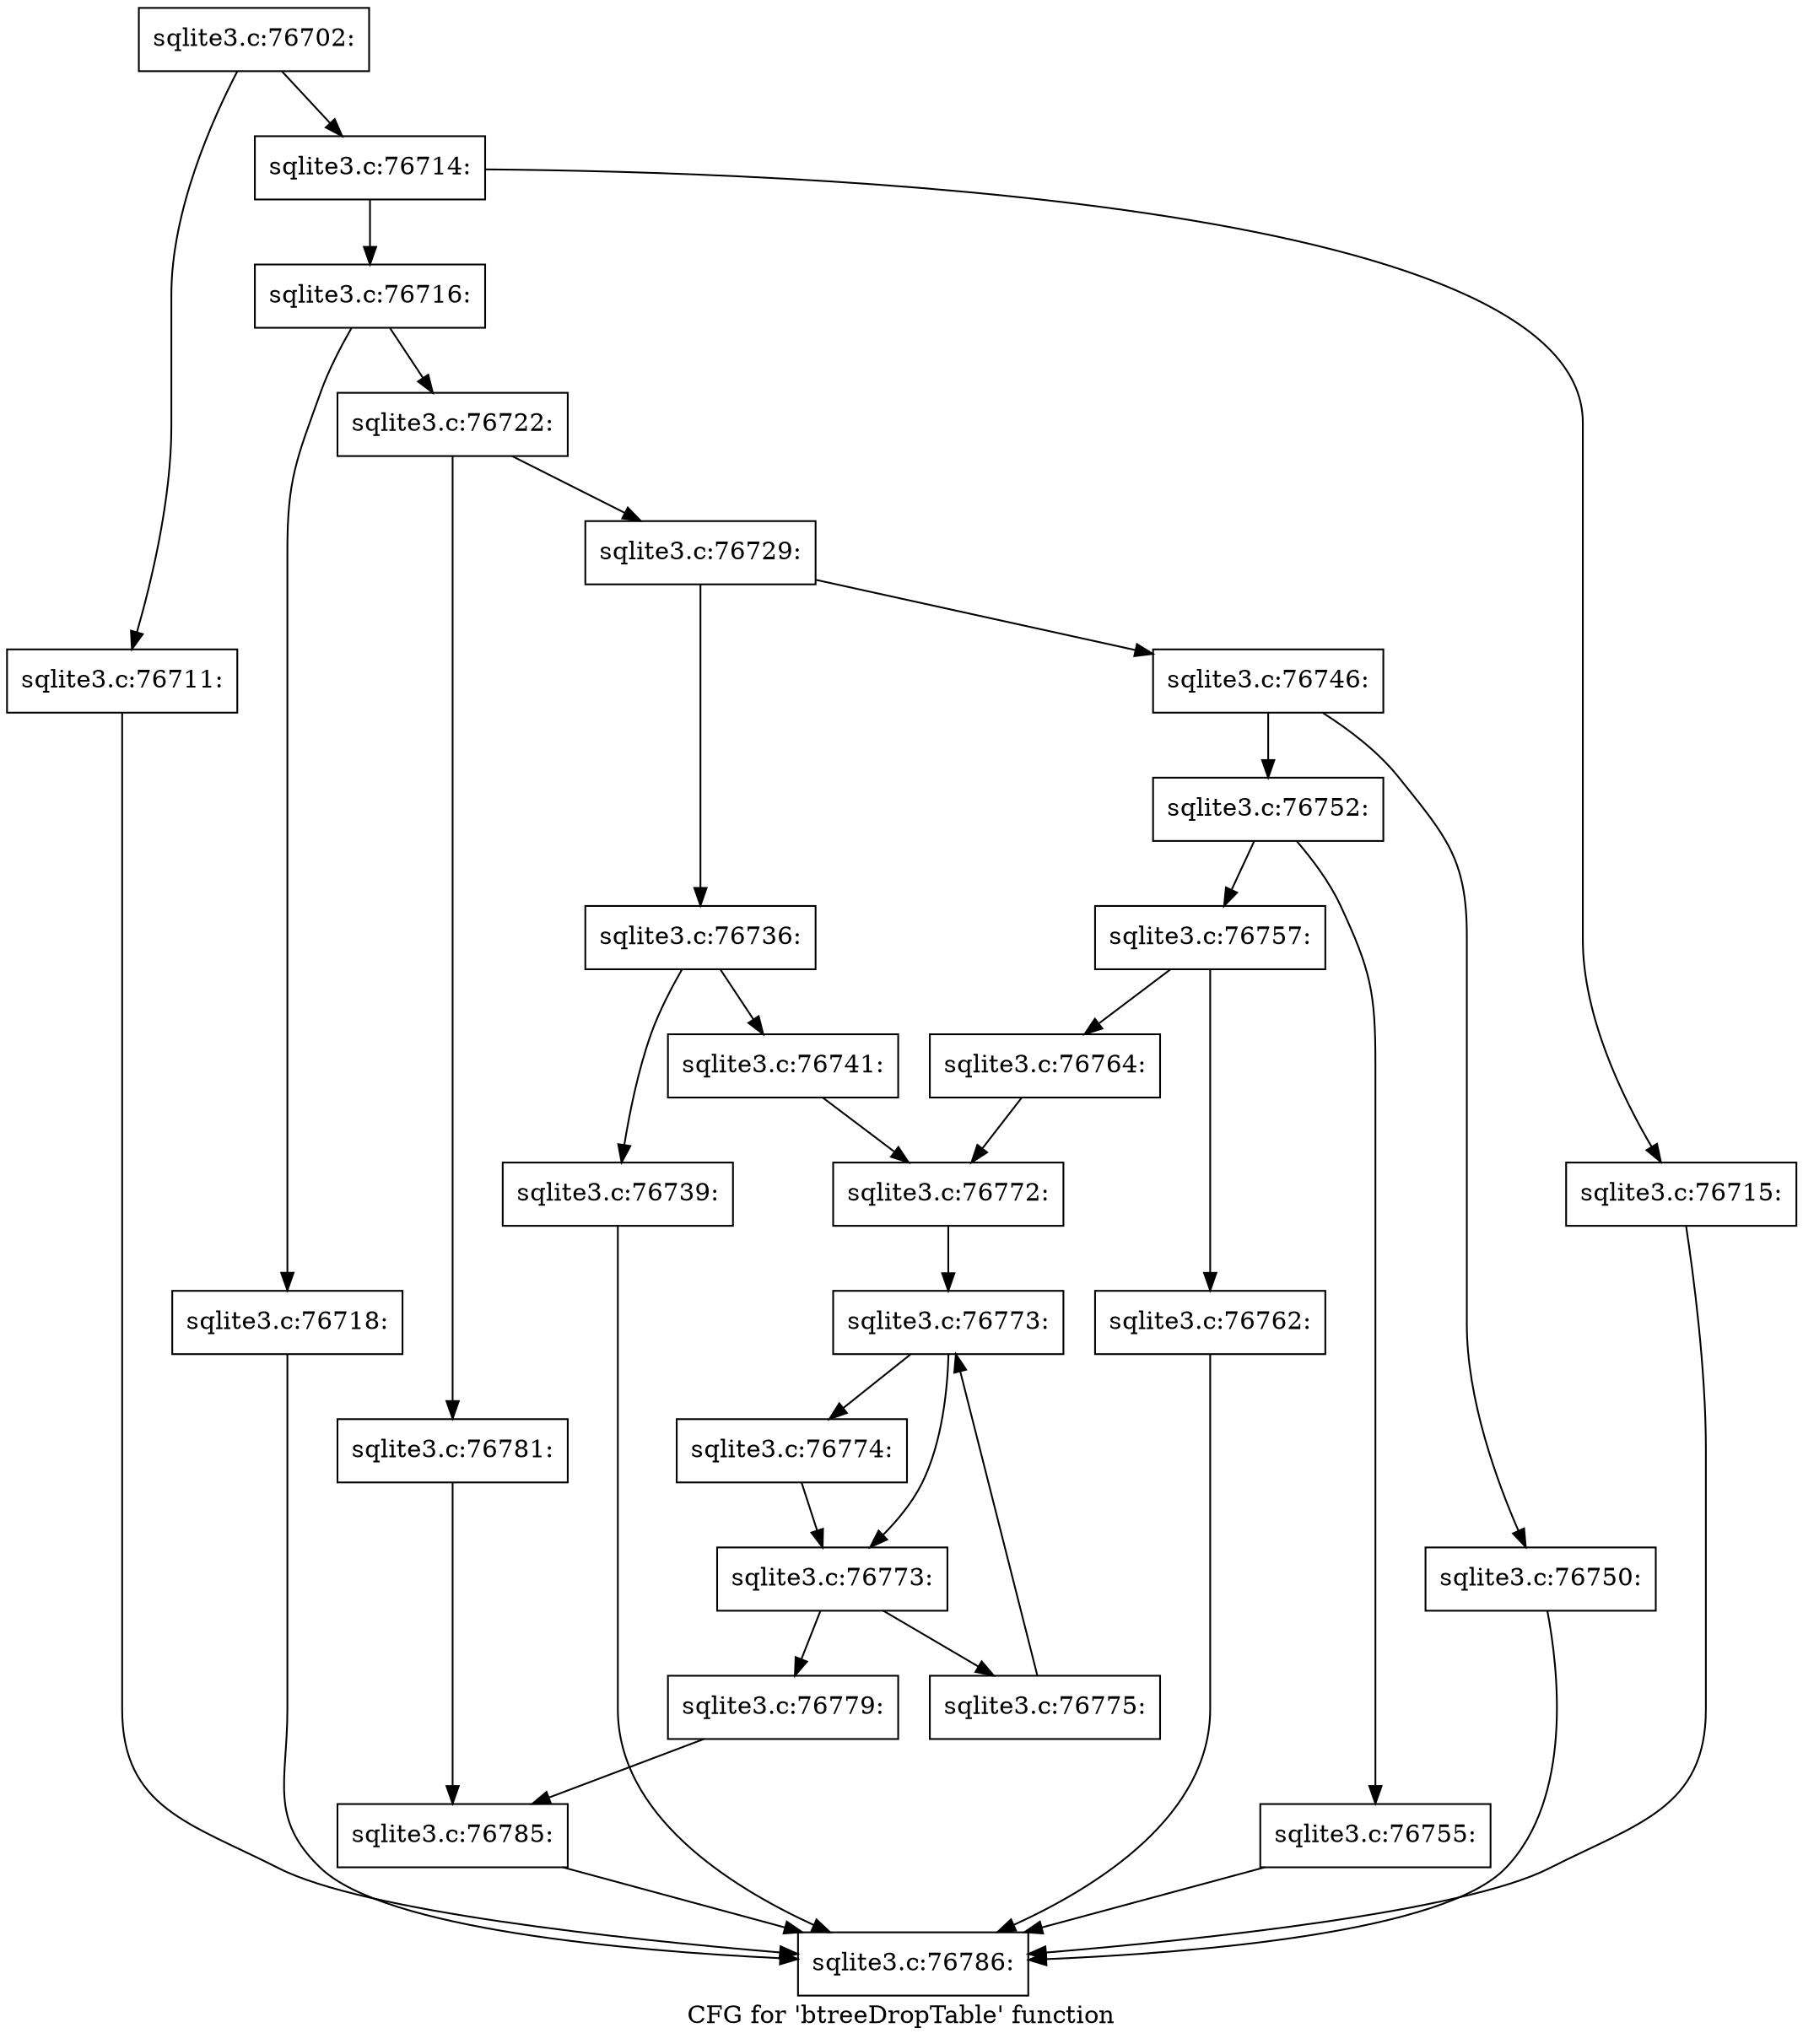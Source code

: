 digraph "CFG for 'btreeDropTable' function" {
	label="CFG for 'btreeDropTable' function";

	Node0x55c0f8309bc0 [shape=record,label="{sqlite3.c:76702:}"];
	Node0x55c0f8309bc0 -> Node0x55c0f78e1680;
	Node0x55c0f8309bc0 -> Node0x55c0f78e16d0;
	Node0x55c0f78e1680 [shape=record,label="{sqlite3.c:76711:}"];
	Node0x55c0f78e1680 -> Node0x55c0f5a9d980;
	Node0x55c0f78e16d0 [shape=record,label="{sqlite3.c:76714:}"];
	Node0x55c0f78e16d0 -> Node0x55c0f830f150;
	Node0x55c0f78e16d0 -> Node0x55c0f830f1a0;
	Node0x55c0f830f150 [shape=record,label="{sqlite3.c:76715:}"];
	Node0x55c0f830f150 -> Node0x55c0f5a9d980;
	Node0x55c0f830f1a0 [shape=record,label="{sqlite3.c:76716:}"];
	Node0x55c0f830f1a0 -> Node0x55c0f830fa60;
	Node0x55c0f830f1a0 -> Node0x55c0f830fab0;
	Node0x55c0f830fa60 [shape=record,label="{sqlite3.c:76718:}"];
	Node0x55c0f830fa60 -> Node0x55c0f5a9d980;
	Node0x55c0f830fab0 [shape=record,label="{sqlite3.c:76722:}"];
	Node0x55c0f830fab0 -> Node0x55c0f8310350;
	Node0x55c0f830fab0 -> Node0x55c0f83103f0;
	Node0x55c0f8310350 [shape=record,label="{sqlite3.c:76729:}"];
	Node0x55c0f8310350 -> Node0x55c0f8310dc0;
	Node0x55c0f8310350 -> Node0x55c0f8310e60;
	Node0x55c0f8310dc0 [shape=record,label="{sqlite3.c:76736:}"];
	Node0x55c0f8310dc0 -> Node0x55c0f83115d0;
	Node0x55c0f8310dc0 -> Node0x55c0f8311620;
	Node0x55c0f83115d0 [shape=record,label="{sqlite3.c:76739:}"];
	Node0x55c0f83115d0 -> Node0x55c0f5a9d980;
	Node0x55c0f8311620 [shape=record,label="{sqlite3.c:76741:}"];
	Node0x55c0f8311620 -> Node0x55c0f8310e10;
	Node0x55c0f8310e60 [shape=record,label="{sqlite3.c:76746:}"];
	Node0x55c0f8310e60 -> Node0x55c0f83125b0;
	Node0x55c0f8310e60 -> Node0x55c0f8312600;
	Node0x55c0f83125b0 [shape=record,label="{sqlite3.c:76750:}"];
	Node0x55c0f83125b0 -> Node0x55c0f5a9d980;
	Node0x55c0f8312600 [shape=record,label="{sqlite3.c:76752:}"];
	Node0x55c0f8312600 -> Node0x55c0f8312e60;
	Node0x55c0f8312600 -> Node0x55c0f8313290;
	Node0x55c0f8312e60 [shape=record,label="{sqlite3.c:76755:}"];
	Node0x55c0f8312e60 -> Node0x55c0f5a9d980;
	Node0x55c0f8313290 [shape=record,label="{sqlite3.c:76757:}"];
	Node0x55c0f8313290 -> Node0x55c0f8314100;
	Node0x55c0f8313290 -> Node0x55c0f8314150;
	Node0x55c0f8314100 [shape=record,label="{sqlite3.c:76762:}"];
	Node0x55c0f8314100 -> Node0x55c0f5a9d980;
	Node0x55c0f8314150 [shape=record,label="{sqlite3.c:76764:}"];
	Node0x55c0f8314150 -> Node0x55c0f8310e10;
	Node0x55c0f8310e10 [shape=record,label="{sqlite3.c:76772:}"];
	Node0x55c0f8310e10 -> Node0x55c0f8314c00;
	Node0x55c0f8314c00 [shape=record,label="{sqlite3.c:76773:}"];
	Node0x55c0f8314c00 -> Node0x55c0f8314de0;
	Node0x55c0f8314c00 -> Node0x55c0f8314e30;
	Node0x55c0f8314e30 [shape=record,label="{sqlite3.c:76774:}"];
	Node0x55c0f8314e30 -> Node0x55c0f8314de0;
	Node0x55c0f8314de0 [shape=record,label="{sqlite3.c:76773:}"];
	Node0x55c0f8314de0 -> Node0x55c0f8315850;
	Node0x55c0f8314de0 -> Node0x55c0f8314d60;
	Node0x55c0f8315850 [shape=record,label="{sqlite3.c:76775:}"];
	Node0x55c0f8315850 -> Node0x55c0f8314c00;
	Node0x55c0f8314d60 [shape=record,label="{sqlite3.c:76779:}"];
	Node0x55c0f8314d60 -> Node0x55c0f83103a0;
	Node0x55c0f83103f0 [shape=record,label="{sqlite3.c:76781:}"];
	Node0x55c0f83103f0 -> Node0x55c0f83103a0;
	Node0x55c0f83103a0 [shape=record,label="{sqlite3.c:76785:}"];
	Node0x55c0f83103a0 -> Node0x55c0f5a9d980;
	Node0x55c0f5a9d980 [shape=record,label="{sqlite3.c:76786:}"];
}
